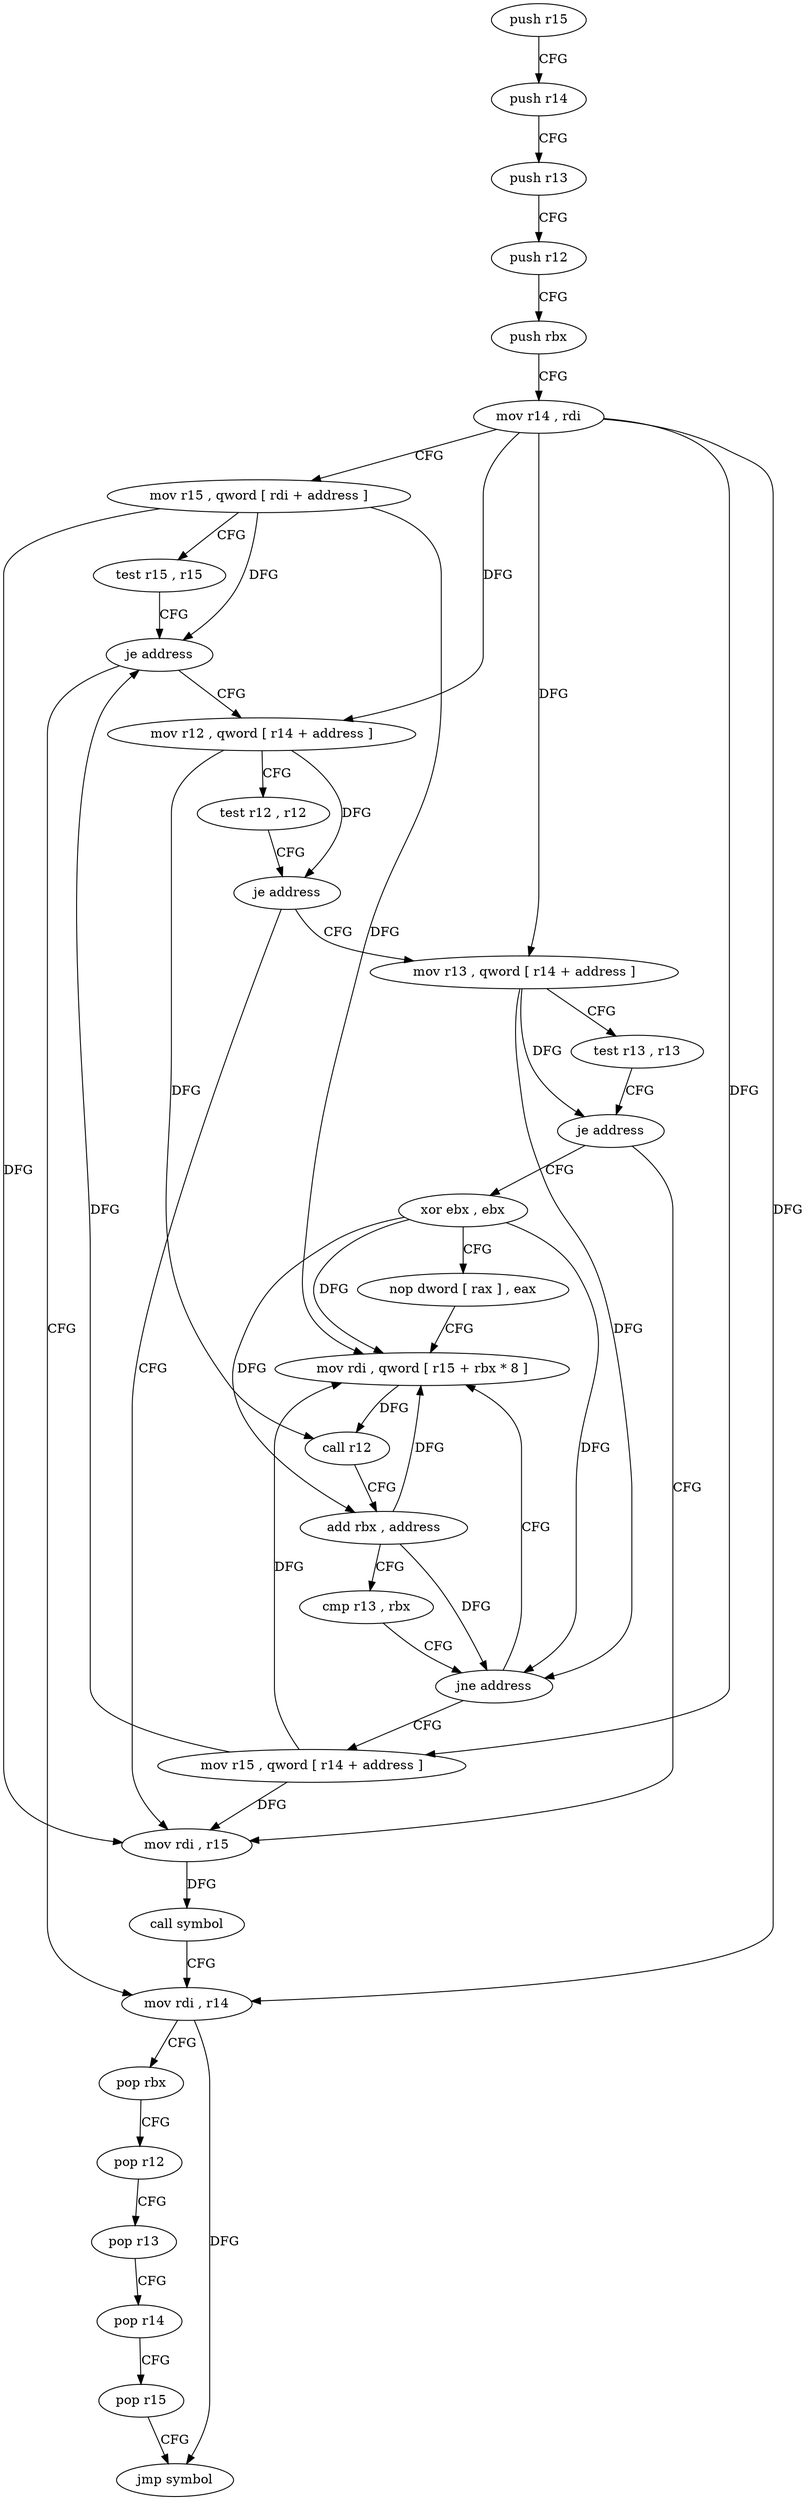 digraph "func" {
"156368" [label = "push r15" ]
"156370" [label = "push r14" ]
"156372" [label = "push r13" ]
"156374" [label = "push r12" ]
"156376" [label = "push rbx" ]
"156377" [label = "mov r14 , rdi" ]
"156380" [label = "mov r15 , qword [ rdi + address ]" ]
"156384" [label = "test r15 , r15" ]
"156387" [label = "je address" ]
"156444" [label = "mov rdi , r14" ]
"156389" [label = "mov r12 , qword [ r14 + address ]" ]
"156447" [label = "pop rbx" ]
"156448" [label = "pop r12" ]
"156450" [label = "pop r13" ]
"156452" [label = "pop r14" ]
"156454" [label = "pop r15" ]
"156456" [label = "jmp symbol" ]
"156393" [label = "test r12 , r12" ]
"156396" [label = "je address" ]
"156436" [label = "mov rdi , r15" ]
"156398" [label = "mov r13 , qword [ r14 + address ]" ]
"156439" [label = "call symbol" ]
"156402" [label = "test r13 , r13" ]
"156405" [label = "je address" ]
"156407" [label = "xor ebx , ebx" ]
"156409" [label = "nop dword [ rax ] , eax" ]
"156416" [label = "mov rdi , qword [ r15 + rbx * 8 ]" ]
"156420" [label = "call r12" ]
"156423" [label = "add rbx , address" ]
"156427" [label = "cmp r13 , rbx" ]
"156430" [label = "jne address" ]
"156432" [label = "mov r15 , qword [ r14 + address ]" ]
"156368" -> "156370" [ label = "CFG" ]
"156370" -> "156372" [ label = "CFG" ]
"156372" -> "156374" [ label = "CFG" ]
"156374" -> "156376" [ label = "CFG" ]
"156376" -> "156377" [ label = "CFG" ]
"156377" -> "156380" [ label = "CFG" ]
"156377" -> "156444" [ label = "DFG" ]
"156377" -> "156389" [ label = "DFG" ]
"156377" -> "156398" [ label = "DFG" ]
"156377" -> "156432" [ label = "DFG" ]
"156380" -> "156384" [ label = "CFG" ]
"156380" -> "156387" [ label = "DFG" ]
"156380" -> "156436" [ label = "DFG" ]
"156380" -> "156416" [ label = "DFG" ]
"156384" -> "156387" [ label = "CFG" ]
"156387" -> "156444" [ label = "CFG" ]
"156387" -> "156389" [ label = "CFG" ]
"156444" -> "156447" [ label = "CFG" ]
"156444" -> "156456" [ label = "DFG" ]
"156389" -> "156393" [ label = "CFG" ]
"156389" -> "156396" [ label = "DFG" ]
"156389" -> "156420" [ label = "DFG" ]
"156447" -> "156448" [ label = "CFG" ]
"156448" -> "156450" [ label = "CFG" ]
"156450" -> "156452" [ label = "CFG" ]
"156452" -> "156454" [ label = "CFG" ]
"156454" -> "156456" [ label = "CFG" ]
"156393" -> "156396" [ label = "CFG" ]
"156396" -> "156436" [ label = "CFG" ]
"156396" -> "156398" [ label = "CFG" ]
"156436" -> "156439" [ label = "DFG" ]
"156398" -> "156402" [ label = "CFG" ]
"156398" -> "156405" [ label = "DFG" ]
"156398" -> "156430" [ label = "DFG" ]
"156439" -> "156444" [ label = "CFG" ]
"156402" -> "156405" [ label = "CFG" ]
"156405" -> "156436" [ label = "CFG" ]
"156405" -> "156407" [ label = "CFG" ]
"156407" -> "156409" [ label = "CFG" ]
"156407" -> "156416" [ label = "DFG" ]
"156407" -> "156423" [ label = "DFG" ]
"156407" -> "156430" [ label = "DFG" ]
"156409" -> "156416" [ label = "CFG" ]
"156416" -> "156420" [ label = "DFG" ]
"156420" -> "156423" [ label = "CFG" ]
"156423" -> "156427" [ label = "CFG" ]
"156423" -> "156416" [ label = "DFG" ]
"156423" -> "156430" [ label = "DFG" ]
"156427" -> "156430" [ label = "CFG" ]
"156430" -> "156416" [ label = "CFG" ]
"156430" -> "156432" [ label = "CFG" ]
"156432" -> "156436" [ label = "DFG" ]
"156432" -> "156387" [ label = "DFG" ]
"156432" -> "156416" [ label = "DFG" ]
}
